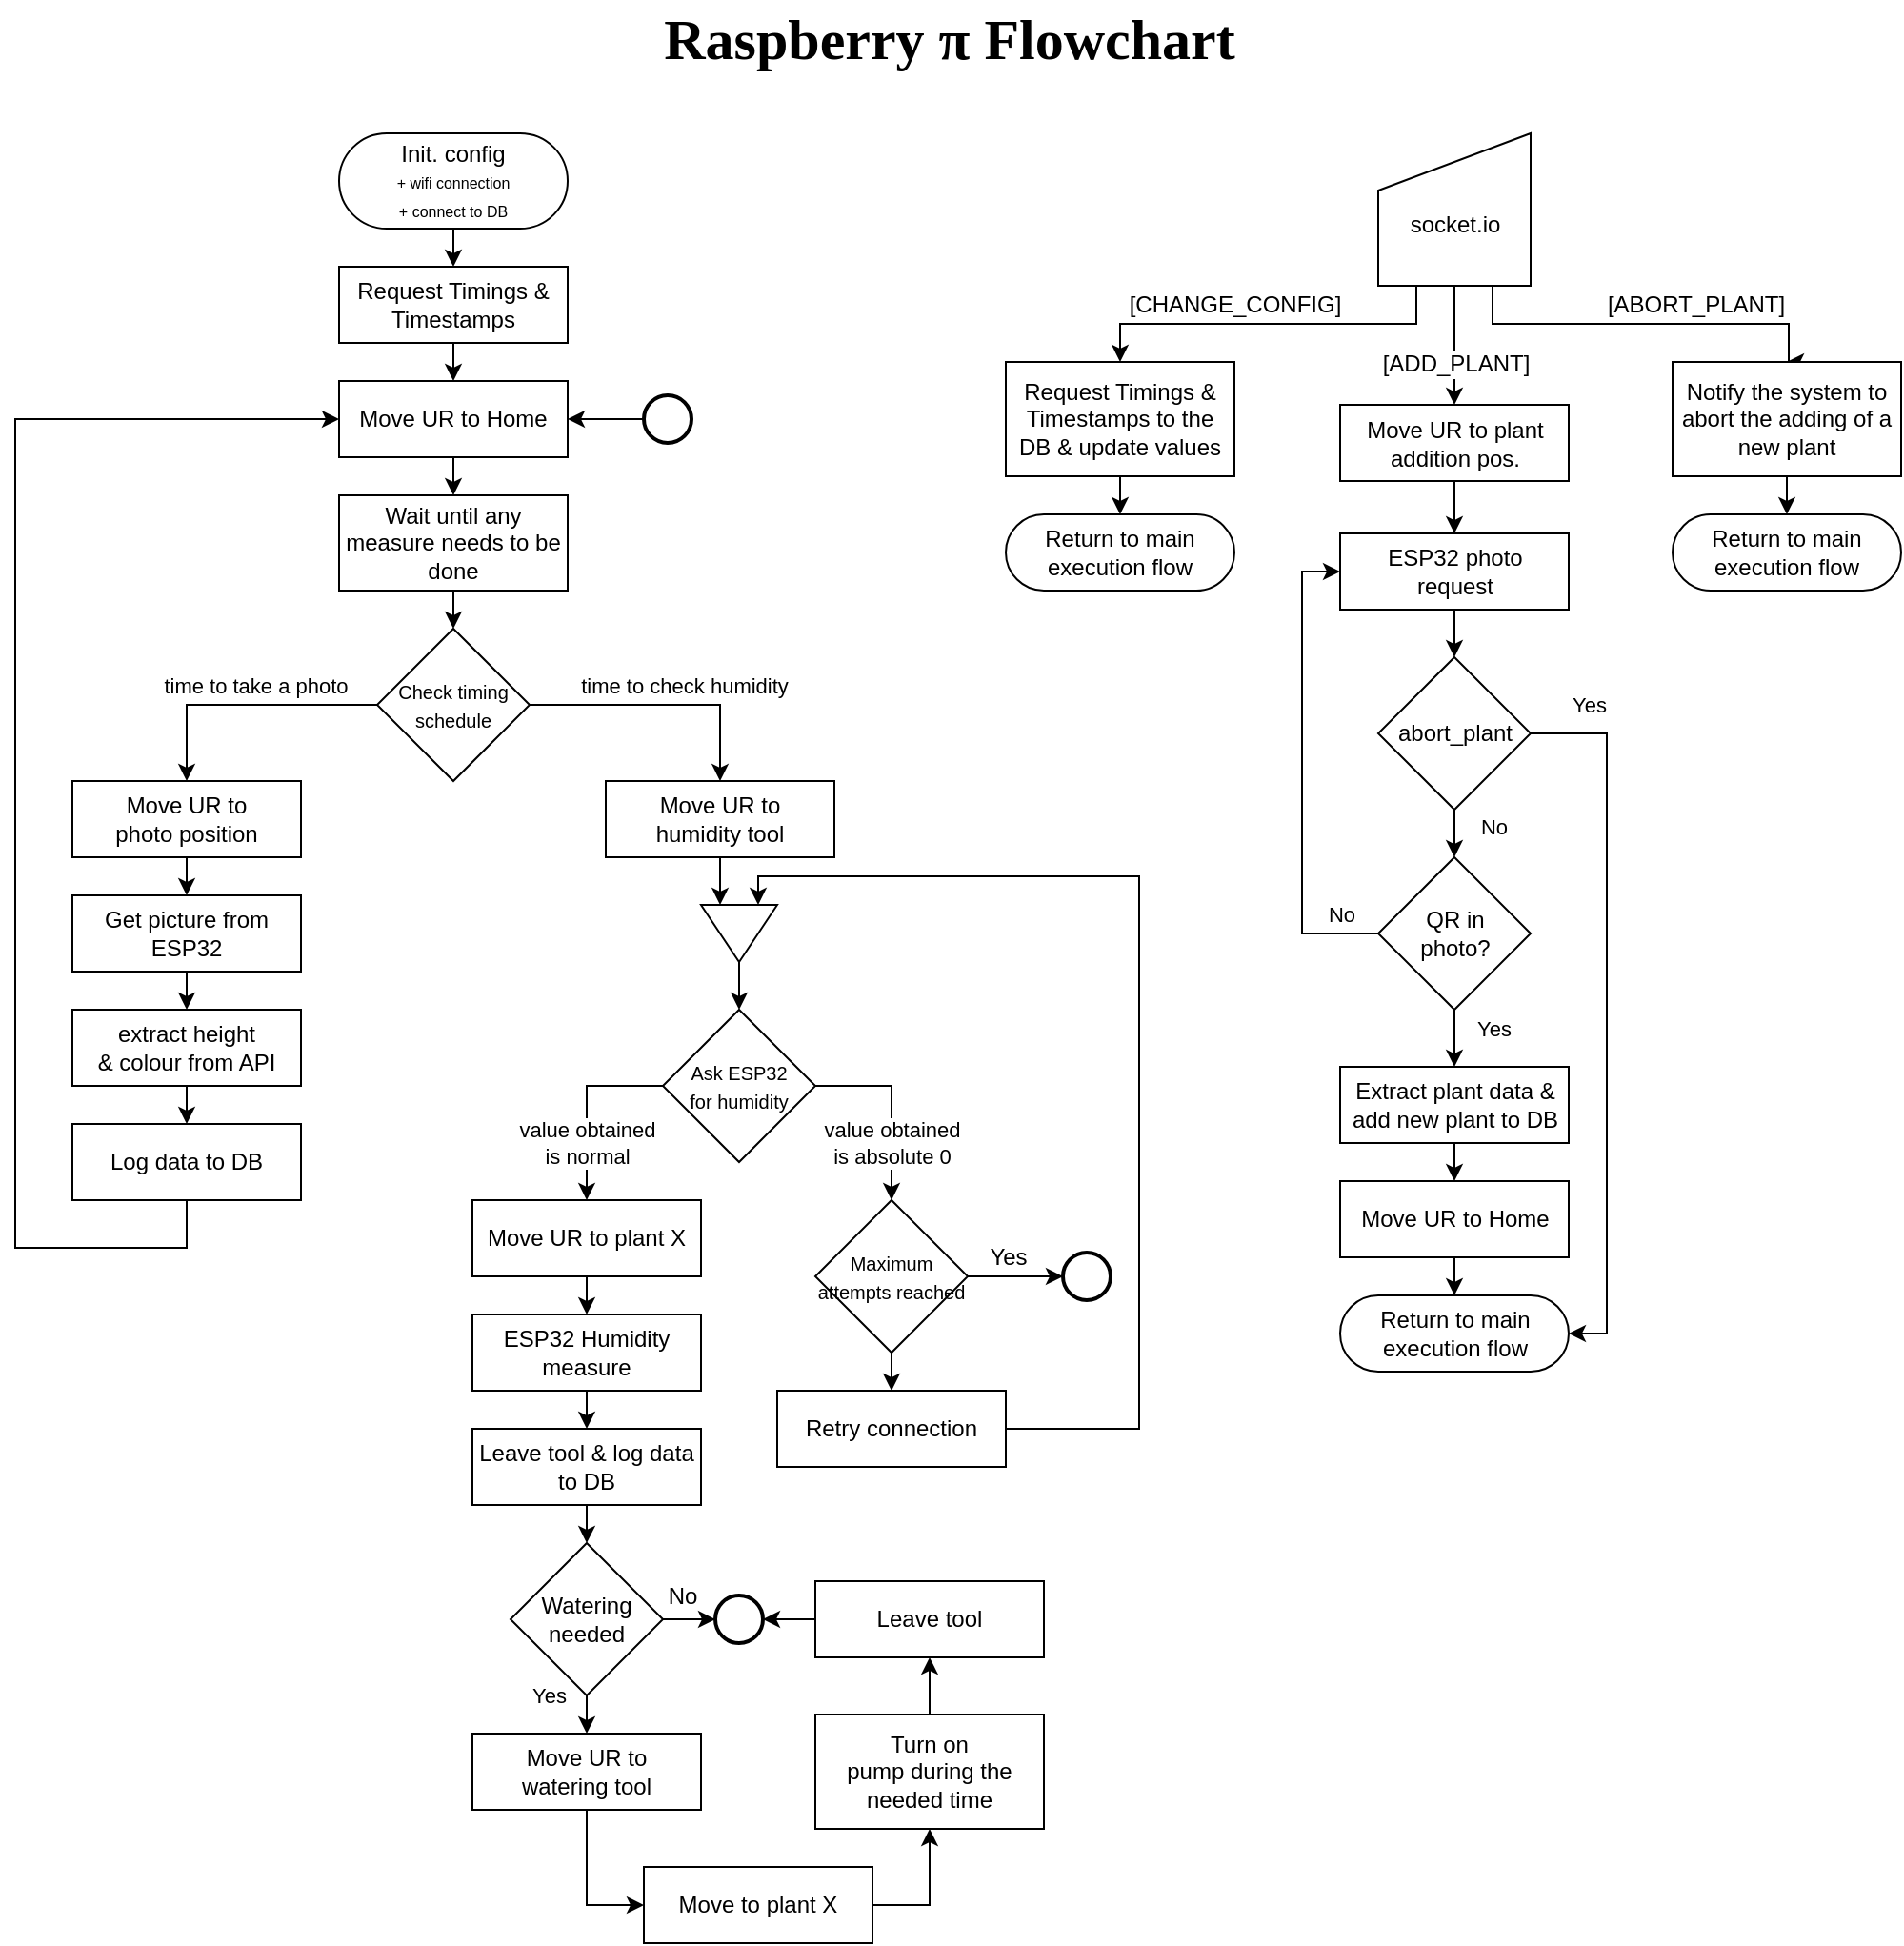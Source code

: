 <mxfile version="12.3.2" type="device" pages="1"><diagram id="sedrPphfcGuCO9MiiOXL" name="Page-1"><mxGraphModel dx="1892" dy="1450" grid="1" gridSize="10" guides="1" tooltips="1" connect="1" arrows="1" fold="1" page="1" pageScale="1" pageWidth="4681" pageHeight="3300" math="0" shadow="0"><root><mxCell id="0"/><mxCell id="1" parent="0"/><mxCell id="SXk3n7L_Yqi9NcnMHpBG-2" value="&lt;font face=&quot;Times New Roman&quot; size=&quot;1&quot;&gt;&lt;b style=&quot;font-size: 30px&quot;&gt;Raspberry π Flowchart&lt;/b&gt;&lt;/font&gt;" style="text;html=1;resizable=0;points=[];autosize=1;align=center;verticalAlign=top;spacingTop=-4;" parent="1" vertex="1"><mxGeometry x="2420" y="530" width="320" height="20" as="geometry"/></mxCell><mxCell id="SXk3n7L_Yqi9NcnMHpBG-6" style="edgeStyle=orthogonalEdgeStyle;rounded=0;orthogonalLoop=1;jettySize=auto;html=1;exitX=0.5;exitY=1;exitDx=0;exitDy=0;entryX=0.5;entryY=0;entryDx=0;entryDy=0;" parent="1" source="SXk3n7L_Yqi9NcnMHpBG-3" target="CvTrNAbBGeME1JVzAWQT-10" edge="1"><mxGeometry relative="1" as="geometry"><mxPoint x="2320" y="620" as="targetPoint"/></mxGeometry></mxCell><mxCell id="SXk3n7L_Yqi9NcnMHpBG-3" value="Init. config&lt;br style=&quot;font-size: 8px&quot;&gt;&lt;font style=&quot;font-size: 8px&quot;&gt;+ wifi connection&lt;br&gt;+ connect to DB&lt;br&gt;&lt;/font&gt;" style="rounded=1;whiteSpace=wrap;html=1;align=center;arcSize=50;" parent="1" vertex="1"><mxGeometry x="2260" y="600" width="120" height="50" as="geometry"/></mxCell><mxCell id="CvTrNAbBGeME1JVzAWQT-15" style="edgeStyle=orthogonalEdgeStyle;rounded=0;orthogonalLoop=1;jettySize=auto;html=1;exitX=0.5;exitY=1;exitDx=0;exitDy=0;entryX=0.5;entryY=0;entryDx=0;entryDy=0;" parent="1" source="CvTrNAbBGeME1JVzAWQT-10" target="CvTrNAbBGeME1JVzAWQT-58" edge="1"><mxGeometry relative="1" as="geometry"><mxPoint x="2319.724" y="740" as="targetPoint"/></mxGeometry></mxCell><mxCell id="CvTrNAbBGeME1JVzAWQT-10" value="Request Timings &amp;amp; Timestamps" style="rounded=1;whiteSpace=wrap;html=1;align=center;arcSize=0;" parent="1" vertex="1"><mxGeometry x="2260" y="670" width="120" height="40" as="geometry"/></mxCell><mxCell id="OWZBhO8L0Jb4yX_ig3eR-25" style="edgeStyle=orthogonalEdgeStyle;rounded=0;orthogonalLoop=1;jettySize=auto;html=1;exitX=0.5;exitY=1;exitDx=0;exitDy=0;entryX=0.5;entryY=0;entryDx=0;entryDy=0;" edge="1" parent="1" source="CvTrNAbBGeME1JVzAWQT-18" target="CvTrNAbBGeME1JVzAWQT-21"><mxGeometry relative="1" as="geometry"/></mxCell><mxCell id="CvTrNAbBGeME1JVzAWQT-18" value="Move UR to plant addition pos." style="rounded=1;whiteSpace=wrap;html=1;align=center;arcSize=0;" parent="1" vertex="1"><mxGeometry x="2785.5" y="742.5" width="120" height="40" as="geometry"/></mxCell><mxCell id="OWZBhO8L0Jb4yX_ig3eR-27" style="edgeStyle=orthogonalEdgeStyle;rounded=0;orthogonalLoop=1;jettySize=auto;html=1;exitX=0.5;exitY=1;exitDx=0;exitDy=0;entryX=0.5;entryY=0;entryDx=0;entryDy=0;" edge="1" parent="1" source="CvTrNAbBGeME1JVzAWQT-21" target="OWZBhO8L0Jb4yX_ig3eR-26"><mxGeometry relative="1" as="geometry"/></mxCell><mxCell id="CvTrNAbBGeME1JVzAWQT-21" value="ESP32 photo&lt;br&gt;request" style="rounded=1;whiteSpace=wrap;html=1;align=center;arcSize=0;" parent="1" vertex="1"><mxGeometry x="2785.5" y="810" width="120" height="40" as="geometry"/></mxCell><mxCell id="CvTrNAbBGeME1JVzAWQT-29" value="No" style="edgeStyle=orthogonalEdgeStyle;rounded=0;orthogonalLoop=1;jettySize=auto;html=1;exitX=0;exitY=0.5;exitDx=0;exitDy=0;entryX=0;entryY=0.5;entryDx=0;entryDy=0;" parent="1" source="OWZBhO8L0Jb4yX_ig3eR-30" target="CvTrNAbBGeME1JVzAWQT-21" edge="1"><mxGeometry x="-0.84" y="-10" relative="1" as="geometry"><mxPoint x="2785.5" y="1010" as="sourcePoint"/><mxPoint as="offset"/></mxGeometry></mxCell><mxCell id="CvTrNAbBGeME1JVzAWQT-30" value="Yes" style="edgeStyle=orthogonalEdgeStyle;rounded=0;orthogonalLoop=1;jettySize=auto;html=1;exitX=0.5;exitY=1;exitDx=0;exitDy=0;entryX=0.5;entryY=0;entryDx=0;entryDy=0;" parent="1" source="OWZBhO8L0Jb4yX_ig3eR-30" target="CvTrNAbBGeME1JVzAWQT-23" edge="1"><mxGeometry x="-0.333" y="20" relative="1" as="geometry"><mxPoint x="2845.5" y="1111.5" as="sourcePoint"/><mxPoint as="offset"/></mxGeometry></mxCell><mxCell id="CvTrNAbBGeME1JVzAWQT-31" style="edgeStyle=orthogonalEdgeStyle;rounded=0;orthogonalLoop=1;jettySize=auto;html=1;exitX=0.5;exitY=1;exitDx=0;exitDy=0;entryX=0.5;entryY=0;entryDx=0;entryDy=0;" parent="1" source="CvTrNAbBGeME1JVzAWQT-23" target="CvTrNAbBGeME1JVzAWQT-24" edge="1"><mxGeometry relative="1" as="geometry"/></mxCell><mxCell id="CvTrNAbBGeME1JVzAWQT-23" value="Extract plant data &amp;amp; add new plant to DB" style="rounded=1;whiteSpace=wrap;html=1;align=center;arcSize=0;" parent="1" vertex="1"><mxGeometry x="2785.5" y="1090" width="120" height="40" as="geometry"/></mxCell><mxCell id="OWZBhO8L0Jb4yX_ig3eR-34" style="edgeStyle=orthogonalEdgeStyle;rounded=0;orthogonalLoop=1;jettySize=auto;html=1;exitX=0.5;exitY=1;exitDx=0;exitDy=0;entryX=0.5;entryY=0;entryDx=0;entryDy=0;" edge="1" parent="1" source="CvTrNAbBGeME1JVzAWQT-24" target="OWZBhO8L0Jb4yX_ig3eR-33"><mxGeometry relative="1" as="geometry"/></mxCell><mxCell id="CvTrNAbBGeME1JVzAWQT-24" value="Move UR to Home" style="rounded=1;whiteSpace=wrap;html=1;align=center;arcSize=0;" parent="1" vertex="1"><mxGeometry x="2785.5" y="1150" width="120" height="40" as="geometry"/></mxCell><mxCell id="CvTrNAbBGeME1JVzAWQT-52" value="time to check humidity" style="edgeStyle=orthogonalEdgeStyle;rounded=0;orthogonalLoop=1;jettySize=auto;html=1;exitX=1;exitY=0.5;exitDx=0;exitDy=0;entryX=0.5;entryY=0;entryDx=0;entryDy=0;" parent="1" source="OWZBhO8L0Jb4yX_ig3eR-41" target="CvTrNAbBGeME1JVzAWQT-41" edge="1"><mxGeometry x="0.158" y="10" relative="1" as="geometry"><mxPoint as="offset"/><mxPoint x="2230" y="1100" as="sourcePoint"/></mxGeometry></mxCell><mxCell id="CvTrNAbBGeME1JVzAWQT-103" value="time to take a photo" style="edgeStyle=orthogonalEdgeStyle;rounded=0;orthogonalLoop=1;jettySize=auto;html=1;exitX=0;exitY=0.5;exitDx=0;exitDy=0;entryX=0.5;entryY=0;entryDx=0;entryDy=0;" parent="1" source="OWZBhO8L0Jb4yX_ig3eR-41" target="CvTrNAbBGeME1JVzAWQT-102" edge="1"><mxGeometry x="-0.079" y="-10" relative="1" as="geometry"><mxPoint as="offset"/><mxPoint x="2170" y="1100" as="sourcePoint"/></mxGeometry></mxCell><mxCell id="OWZBhO8L0Jb4yX_ig3eR-62" style="edgeStyle=orthogonalEdgeStyle;rounded=0;orthogonalLoop=1;jettySize=auto;html=1;exitX=0.5;exitY=1;exitDx=0;exitDy=0;entryX=0;entryY=0.75;entryDx=0;entryDy=0;" edge="1" parent="1" source="CvTrNAbBGeME1JVzAWQT-41" target="OWZBhO8L0Jb4yX_ig3eR-61"><mxGeometry relative="1" as="geometry"/></mxCell><mxCell id="CvTrNAbBGeME1JVzAWQT-41" value="Move UR to&lt;br&gt;humidity tool" style="rounded=1;whiteSpace=wrap;html=1;align=center;arcSize=0;" parent="1" vertex="1"><mxGeometry x="2400" y="940" width="120" height="40" as="geometry"/></mxCell><mxCell id="CvTrNAbBGeME1JVzAWQT-45" value="value obtained&lt;br&gt;is absolute 0" style="edgeStyle=orthogonalEdgeStyle;rounded=0;orthogonalLoop=1;jettySize=auto;html=1;exitX=1;exitY=0.5;exitDx=0;exitDy=0;entryX=0.5;entryY=0;entryDx=0;entryDy=0;" parent="1" source="OWZBhO8L0Jb4yX_ig3eR-49" target="OWZBhO8L0Jb4yX_ig3eR-51" edge="1"><mxGeometry x="0.4" relative="1" as="geometry"><mxPoint x="2530" y="1210" as="sourcePoint"/><mxPoint x="2550" y="1180" as="targetPoint"/><mxPoint as="offset"/></mxGeometry></mxCell><mxCell id="CvTrNAbBGeME1JVzAWQT-67" value="value obtained&lt;br&gt;is normal" style="edgeStyle=orthogonalEdgeStyle;rounded=0;orthogonalLoop=1;jettySize=auto;html=1;entryX=0.5;entryY=0;entryDx=0;entryDy=0;exitX=0;exitY=0.5;exitDx=0;exitDy=0;" parent="1" source="OWZBhO8L0Jb4yX_ig3eR-49" target="CvTrNAbBGeME1JVzAWQT-57" edge="1"><mxGeometry x="0.4" relative="1" as="geometry"><mxPoint x="2370" y="1120" as="sourcePoint"/><mxPoint as="offset"/></mxGeometry></mxCell><mxCell id="CvTrNAbBGeME1JVzAWQT-69" style="edgeStyle=orthogonalEdgeStyle;rounded=0;orthogonalLoop=1;jettySize=auto;html=1;exitX=0.5;exitY=1;exitDx=0;exitDy=0;entryX=0.5;entryY=0;entryDx=0;entryDy=0;" parent="1" source="CvTrNAbBGeME1JVzAWQT-57" target="CvTrNAbBGeME1JVzAWQT-68" edge="1"><mxGeometry relative="1" as="geometry"/></mxCell><mxCell id="CvTrNAbBGeME1JVzAWQT-57" value="Move UR to plant X" style="rounded=1;whiteSpace=wrap;html=1;align=center;arcSize=0;" parent="1" vertex="1"><mxGeometry x="2330" y="1160" width="120" height="40" as="geometry"/></mxCell><mxCell id="OWZBhO8L0Jb4yX_ig3eR-20" style="edgeStyle=orthogonalEdgeStyle;rounded=0;orthogonalLoop=1;jettySize=auto;html=1;exitX=0.5;exitY=1;exitDx=0;exitDy=0;entryX=0.5;entryY=0;entryDx=0;entryDy=0;" edge="1" parent="1" source="CvTrNAbBGeME1JVzAWQT-58" target="OWZBhO8L0Jb4yX_ig3eR-19"><mxGeometry relative="1" as="geometry"/></mxCell><mxCell id="CvTrNAbBGeME1JVzAWQT-58" value="Move UR to Home" style="rounded=1;whiteSpace=wrap;html=1;align=center;arcSize=0;" parent="1" vertex="1"><mxGeometry x="2260" y="730" width="120" height="40" as="geometry"/></mxCell><mxCell id="CvTrNAbBGeME1JVzAWQT-65" style="edgeStyle=orthogonalEdgeStyle;rounded=0;orthogonalLoop=1;jettySize=auto;html=1;exitX=0;exitY=0.5;exitDx=0;exitDy=0;entryX=1;entryY=0.5;entryDx=0;entryDy=0;" parent="1" source="CvTrNAbBGeME1JVzAWQT-85" target="CvTrNAbBGeME1JVzAWQT-58" edge="1"><mxGeometry relative="1" as="geometry"><mxPoint x="2419.941" y="749.941" as="sourcePoint"/></mxGeometry></mxCell><mxCell id="CvTrNAbBGeME1JVzAWQT-71" style="edgeStyle=orthogonalEdgeStyle;rounded=0;orthogonalLoop=1;jettySize=auto;html=1;exitX=0.5;exitY=1;exitDx=0;exitDy=0;entryX=0.5;entryY=0;entryDx=0;entryDy=0;" parent="1" source="CvTrNAbBGeME1JVzAWQT-68" target="CvTrNAbBGeME1JVzAWQT-70" edge="1"><mxGeometry relative="1" as="geometry"/></mxCell><mxCell id="CvTrNAbBGeME1JVzAWQT-68" value="ESP32 Humidity measure" style="rounded=1;whiteSpace=wrap;html=1;align=center;arcSize=0;" parent="1" vertex="1"><mxGeometry x="2330" y="1220" width="120" height="40" as="geometry"/></mxCell><mxCell id="CvTrNAbBGeME1JVzAWQT-73" style="edgeStyle=orthogonalEdgeStyle;rounded=0;orthogonalLoop=1;jettySize=auto;html=1;exitX=0.5;exitY=1;exitDx=0;exitDy=0;entryX=0.5;entryY=0;entryDx=0;entryDy=0;" parent="1" source="CvTrNAbBGeME1JVzAWQT-70" target="OWZBhO8L0Jb4yX_ig3eR-67" edge="1"><mxGeometry relative="1" as="geometry"><mxPoint x="2390" y="1340" as="targetPoint"/><Array as="points"><mxPoint x="2390" y="1340"/><mxPoint x="2390" y="1340"/></Array></mxGeometry></mxCell><mxCell id="CvTrNAbBGeME1JVzAWQT-70" value="Leave tool &amp;amp; log data to DB" style="rounded=1;whiteSpace=wrap;html=1;align=center;arcSize=0;" parent="1" vertex="1"><mxGeometry x="2330" y="1280" width="120" height="40" as="geometry"/></mxCell><mxCell id="CvTrNAbBGeME1JVzAWQT-85" value="" style="ellipse;whiteSpace=wrap;html=1;aspect=fixed;fillColor=#FFFFFF;strokeColor=#000000;fontColor=#333333;gradientColor=none;strokeWidth=2;" parent="1" vertex="1"><mxGeometry x="2420" y="737.5" width="25" height="25" as="geometry"/></mxCell><mxCell id="CvTrNAbBGeME1JVzAWQT-93" style="edgeStyle=orthogonalEdgeStyle;rounded=0;orthogonalLoop=1;jettySize=auto;html=1;exitX=0.5;exitY=1;exitDx=0;exitDy=0;entryX=0;entryY=0.5;entryDx=0;entryDy=0;" parent="1" source="CvTrNAbBGeME1JVzAWQT-90" target="CvTrNAbBGeME1JVzAWQT-92" edge="1"><mxGeometry relative="1" as="geometry"/></mxCell><mxCell id="CvTrNAbBGeME1JVzAWQT-90" value="Move UR to&lt;br&gt;watering tool" style="rounded=1;whiteSpace=wrap;html=1;align=center;arcSize=0;" parent="1" vertex="1"><mxGeometry x="2330" y="1440" width="120" height="40" as="geometry"/></mxCell><mxCell id="CvTrNAbBGeME1JVzAWQT-95" style="edgeStyle=orthogonalEdgeStyle;rounded=0;orthogonalLoop=1;jettySize=auto;html=1;exitX=1;exitY=0.5;exitDx=0;exitDy=0;entryX=0.5;entryY=1;entryDx=0;entryDy=0;" parent="1" source="CvTrNAbBGeME1JVzAWQT-92" target="CvTrNAbBGeME1JVzAWQT-94" edge="1"><mxGeometry relative="1" as="geometry"><mxPoint x="2530" y="1530" as="sourcePoint"/><Array as="points"><mxPoint x="2570" y="1530"/></Array></mxGeometry></mxCell><mxCell id="CvTrNAbBGeME1JVzAWQT-92" value="Move to plant X" style="rounded=1;whiteSpace=wrap;html=1;align=center;arcSize=0;" parent="1" vertex="1"><mxGeometry x="2420" y="1510" width="120" height="40" as="geometry"/></mxCell><mxCell id="CvTrNAbBGeME1JVzAWQT-98" value="" style="edgeStyle=orthogonalEdgeStyle;rounded=0;orthogonalLoop=1;jettySize=auto;html=1;exitX=0.5;exitY=0;exitDx=0;exitDy=0;entryX=0.5;entryY=1;entryDx=0;entryDy=0;" parent="1" source="CvTrNAbBGeME1JVzAWQT-94" target="CvTrNAbBGeME1JVzAWQT-99" edge="1"><mxGeometry relative="1" as="geometry"><mxPoint x="2610" y="1400" as="targetPoint"/></mxGeometry></mxCell><mxCell id="CvTrNAbBGeME1JVzAWQT-94" value="Turn on&lt;br&gt;pump during the needed time" style="rounded=1;whiteSpace=wrap;html=1;align=center;arcSize=0;" parent="1" vertex="1"><mxGeometry x="2510" y="1430" width="120" height="60" as="geometry"/></mxCell><mxCell id="OWZBhO8L0Jb4yX_ig3eR-72" style="edgeStyle=orthogonalEdgeStyle;rounded=0;orthogonalLoop=1;jettySize=auto;html=1;exitX=0;exitY=0.5;exitDx=0;exitDy=0;entryX=1;entryY=0.5;entryDx=0;entryDy=0;" edge="1" parent="1" source="CvTrNAbBGeME1JVzAWQT-99" target="OWZBhO8L0Jb4yX_ig3eR-70"><mxGeometry relative="1" as="geometry"/></mxCell><mxCell id="CvTrNAbBGeME1JVzAWQT-99" value="Leave tool" style="rounded=1;whiteSpace=wrap;html=1;align=center;arcSize=0;" parent="1" vertex="1"><mxGeometry x="2510" y="1360" width="120" height="40" as="geometry"/></mxCell><mxCell id="CvTrNAbBGeME1JVzAWQT-105" style="edgeStyle=orthogonalEdgeStyle;rounded=0;orthogonalLoop=1;jettySize=auto;html=1;exitX=0.5;exitY=1;exitDx=0;exitDy=0;entryX=0.5;entryY=0;entryDx=0;entryDy=0;" parent="1" source="CvTrNAbBGeME1JVzAWQT-102" target="CvTrNAbBGeME1JVzAWQT-104" edge="1"><mxGeometry relative="1" as="geometry"/></mxCell><mxCell id="CvTrNAbBGeME1JVzAWQT-102" value="Move UR to&lt;br&gt;photo position" style="rounded=1;whiteSpace=wrap;html=1;align=center;arcSize=0;" parent="1" vertex="1"><mxGeometry x="2120" y="940" width="120" height="40" as="geometry"/></mxCell><mxCell id="CvTrNAbBGeME1JVzAWQT-107" style="edgeStyle=orthogonalEdgeStyle;rounded=0;orthogonalLoop=1;jettySize=auto;html=1;exitX=0.5;exitY=1;exitDx=0;exitDy=0;entryX=0.5;entryY=0;entryDx=0;entryDy=0;" parent="1" source="CvTrNAbBGeME1JVzAWQT-104" target="CvTrNAbBGeME1JVzAWQT-108" edge="1"><mxGeometry relative="1" as="geometry"><mxPoint x="2180.5" y="1060" as="targetPoint"/></mxGeometry></mxCell><mxCell id="CvTrNAbBGeME1JVzAWQT-104" value="Get picture from ESP32" style="rounded=1;whiteSpace=wrap;html=1;align=center;arcSize=0;" parent="1" vertex="1"><mxGeometry x="2120" y="1000" width="120" height="40" as="geometry"/></mxCell><mxCell id="CvTrNAbBGeME1JVzAWQT-112" style="edgeStyle=orthogonalEdgeStyle;rounded=0;orthogonalLoop=1;jettySize=auto;html=1;exitX=0.5;exitY=1;exitDx=0;exitDy=0;entryX=0.5;entryY=0;entryDx=0;entryDy=0;" parent="1" source="CvTrNAbBGeME1JVzAWQT-108" target="CvTrNAbBGeME1JVzAWQT-114" edge="1"><mxGeometry relative="1" as="geometry"><mxPoint x="2180.5" y="1120" as="targetPoint"/></mxGeometry></mxCell><mxCell id="CvTrNAbBGeME1JVzAWQT-108" value="extract height&lt;br&gt;&amp;amp; colour from API" style="rounded=1;whiteSpace=wrap;html=1;align=center;arcSize=0;" parent="1" vertex="1"><mxGeometry x="2120" y="1060" width="120" height="40" as="geometry"/></mxCell><mxCell id="CvTrNAbBGeME1JVzAWQT-117" style="edgeStyle=orthogonalEdgeStyle;rounded=0;orthogonalLoop=1;jettySize=auto;html=1;exitX=0.5;exitY=1;exitDx=0;exitDy=0;entryX=0;entryY=0.5;entryDx=0;entryDy=0;" parent="1" source="CvTrNAbBGeME1JVzAWQT-114" target="CvTrNAbBGeME1JVzAWQT-58" edge="1"><mxGeometry relative="1" as="geometry"><mxPoint x="2173" y="1185" as="targetPoint"/><Array as="points"><mxPoint x="2180" y="1185"/><mxPoint x="2090" y="1185"/><mxPoint x="2090" y="750"/></Array></mxGeometry></mxCell><mxCell id="CvTrNAbBGeME1JVzAWQT-114" value="Log data to DB" style="rounded=1;whiteSpace=wrap;html=1;align=center;arcSize=0;" parent="1" vertex="1"><mxGeometry x="2120" y="1120" width="120" height="40" as="geometry"/></mxCell><mxCell id="OWZBhO8L0Jb4yX_ig3eR-7" style="edgeStyle=orthogonalEdgeStyle;rounded=0;orthogonalLoop=1;jettySize=auto;html=1;exitX=0.5;exitY=1;exitDx=0;exitDy=0;entryX=0.5;entryY=0;entryDx=0;entryDy=0;" edge="1" parent="1" source="OWZBhO8L0Jb4yX_ig3eR-10" target="CvTrNAbBGeME1JVzAWQT-18"><mxGeometry relative="1" as="geometry"><mxPoint x="2946.643" y="680.214" as="sourcePoint"/><mxPoint x="2820.5" y="760.5" as="targetPoint"/><Array as="points"><mxPoint x="2845" y="680"/></Array></mxGeometry></mxCell><mxCell id="OWZBhO8L0Jb4yX_ig3eR-8" value="[ADD_PLANT]" style="text;html=1;align=center;verticalAlign=middle;resizable=0;points=[];;labelBackgroundColor=#ffffff;" vertex="1" connectable="0" parent="OWZBhO8L0Jb4yX_ig3eR-7"><mxGeometry x="-0.523" relative="1" as="geometry"><mxPoint x="0.5" y="26" as="offset"/></mxGeometry></mxCell><mxCell id="OWZBhO8L0Jb4yX_ig3eR-11" style="edgeStyle=orthogonalEdgeStyle;rounded=0;orthogonalLoop=1;jettySize=auto;html=1;entryX=0.5;entryY=0;entryDx=0;entryDy=0;exitX=0.25;exitY=1;exitDx=0;exitDy=0;" edge="1" parent="1" source="OWZBhO8L0Jb4yX_ig3eR-10" target="OWZBhO8L0Jb4yX_ig3eR-21"><mxGeometry relative="1" as="geometry"><mxPoint x="2800" y="700" as="sourcePoint"/><mxPoint x="2700.5" y="720.5" as="targetPoint"/><Array as="points"><mxPoint x="2826" y="700"/><mxPoint x="2670" y="700"/></Array></mxGeometry></mxCell><mxCell id="OWZBhO8L0Jb4yX_ig3eR-13" value="&lt;font style=&quot;font-size: 12px&quot;&gt;[CHANGE_CONFIG]&lt;/font&gt;" style="text;html=1;align=center;verticalAlign=middle;resizable=0;points=[];;labelBackgroundColor=#ffffff;" vertex="1" connectable="0" parent="OWZBhO8L0Jb4yX_ig3eR-11"><mxGeometry x="0.159" y="5" relative="1" as="geometry"><mxPoint x="-2" y="-15.5" as="offset"/></mxGeometry></mxCell><mxCell id="OWZBhO8L0Jb4yX_ig3eR-38" style="edgeStyle=orthogonalEdgeStyle;rounded=0;orthogonalLoop=1;jettySize=auto;html=1;exitX=0.75;exitY=1;exitDx=0;exitDy=0;entryX=0.5;entryY=0;entryDx=0;entryDy=0;" edge="1" parent="1" source="OWZBhO8L0Jb4yX_ig3eR-10" target="OWZBhO8L0Jb4yX_ig3eR-36"><mxGeometry relative="1" as="geometry"><mxPoint x="2966.643" y="680.214" as="sourcePoint"/><Array as="points"><mxPoint x="2866" y="700"/><mxPoint x="3021" y="700"/></Array></mxGeometry></mxCell><mxCell id="OWZBhO8L0Jb4yX_ig3eR-39" value="[ABORT_PLANT]" style="text;html=1;align=center;verticalAlign=middle;resizable=0;points=[];;labelBackgroundColor=#ffffff;" vertex="1" connectable="0" parent="OWZBhO8L0Jb4yX_ig3eR-38"><mxGeometry x="0.433" y="-1" relative="1" as="geometry"><mxPoint x="-15" y="-11.5" as="offset"/></mxGeometry></mxCell><mxCell id="OWZBhO8L0Jb4yX_ig3eR-10" value="&lt;br&gt;socket.io" style="shape=manualInput;whiteSpace=wrap;html=1;" vertex="1" parent="1"><mxGeometry x="2805.5" y="600" width="80" height="80" as="geometry"/></mxCell><mxCell id="OWZBhO8L0Jb4yX_ig3eR-48" style="edgeStyle=orthogonalEdgeStyle;rounded=0;orthogonalLoop=1;jettySize=auto;html=1;exitX=0.5;exitY=1;exitDx=0;exitDy=0;entryX=0.5;entryY=0;entryDx=0;entryDy=0;" edge="1" parent="1" source="OWZBhO8L0Jb4yX_ig3eR-19" target="OWZBhO8L0Jb4yX_ig3eR-41"><mxGeometry relative="1" as="geometry"/></mxCell><mxCell id="OWZBhO8L0Jb4yX_ig3eR-19" value="Wait until any measure needs to be done" style="rounded=1;whiteSpace=wrap;html=1;align=center;arcSize=0;" vertex="1" parent="1"><mxGeometry x="2260" y="790" width="120" height="50" as="geometry"/></mxCell><mxCell id="OWZBhO8L0Jb4yX_ig3eR-24" style="edgeStyle=orthogonalEdgeStyle;rounded=0;orthogonalLoop=1;jettySize=auto;html=1;exitX=0.5;exitY=1;exitDx=0;exitDy=0;entryX=0.5;entryY=0;entryDx=0;entryDy=0;" edge="1" parent="1" source="OWZBhO8L0Jb4yX_ig3eR-21" target="OWZBhO8L0Jb4yX_ig3eR-23"><mxGeometry relative="1" as="geometry"/></mxCell><mxCell id="OWZBhO8L0Jb4yX_ig3eR-21" value="Request Timings &amp;amp; Timestamps to the DB &amp;amp; update values" style="rounded=1;whiteSpace=wrap;html=1;align=center;arcSize=0;" vertex="1" parent="1"><mxGeometry x="2610" y="720" width="120" height="60" as="geometry"/></mxCell><mxCell id="OWZBhO8L0Jb4yX_ig3eR-23" value="Return to main&lt;br&gt;execution flow" style="rounded=1;whiteSpace=wrap;html=1;align=center;arcSize=50;" vertex="1" parent="1"><mxGeometry x="2610" y="800" width="120" height="40" as="geometry"/></mxCell><mxCell id="OWZBhO8L0Jb4yX_ig3eR-28" value="Yes" style="edgeStyle=orthogonalEdgeStyle;rounded=0;orthogonalLoop=1;jettySize=auto;html=1;exitX=1;exitY=0.5;exitDx=0;exitDy=0;entryX=1;entryY=0.5;entryDx=0;entryDy=0;" edge="1" parent="1" source="OWZBhO8L0Jb4yX_ig3eR-26" target="OWZBhO8L0Jb4yX_ig3eR-33"><mxGeometry x="-0.84" y="15" relative="1" as="geometry"><mxPoint x="2948.5" y="1109" as="targetPoint"/><Array as="points"><mxPoint x="2925.5" y="915"/><mxPoint x="2925.5" y="1230"/></Array><mxPoint as="offset"/></mxGeometry></mxCell><mxCell id="OWZBhO8L0Jb4yX_ig3eR-29" value="No" style="edgeStyle=orthogonalEdgeStyle;rounded=0;orthogonalLoop=1;jettySize=auto;html=1;exitX=0.5;exitY=1;exitDx=0;exitDy=0;entryX=0.5;entryY=0;entryDx=0;entryDy=0;" edge="1" parent="1" source="OWZBhO8L0Jb4yX_ig3eR-26" target="OWZBhO8L0Jb4yX_ig3eR-30"><mxGeometry x="-0.333" y="20" relative="1" as="geometry"><mxPoint x="2845.5" y="990" as="targetPoint"/><mxPoint as="offset"/></mxGeometry></mxCell><mxCell id="OWZBhO8L0Jb4yX_ig3eR-26" value="abort_plant" style="rhombus;whiteSpace=wrap;html=1;" vertex="1" parent="1"><mxGeometry x="2805.5" y="875" width="80" height="80" as="geometry"/></mxCell><mxCell id="OWZBhO8L0Jb4yX_ig3eR-30" value="QR in&lt;br&gt;photo?" style="rhombus;whiteSpace=wrap;html=1;" vertex="1" parent="1"><mxGeometry x="2805.5" y="980" width="80" height="80" as="geometry"/></mxCell><mxCell id="OWZBhO8L0Jb4yX_ig3eR-33" value="Return to main&lt;br&gt;execution flow" style="rounded=1;whiteSpace=wrap;html=1;align=center;arcSize=50;" vertex="1" parent="1"><mxGeometry x="2785.5" y="1210" width="120" height="40" as="geometry"/></mxCell><mxCell id="OWZBhO8L0Jb4yX_ig3eR-35" style="edgeStyle=orthogonalEdgeStyle;rounded=0;orthogonalLoop=1;jettySize=auto;html=1;exitX=0.5;exitY=1;exitDx=0;exitDy=0;entryX=0.5;entryY=0;entryDx=0;entryDy=0;" edge="1" parent="1" source="OWZBhO8L0Jb4yX_ig3eR-36" target="OWZBhO8L0Jb4yX_ig3eR-37"><mxGeometry relative="1" as="geometry"/></mxCell><mxCell id="OWZBhO8L0Jb4yX_ig3eR-36" value="Notify the system to abort the adding of a new plant" style="rounded=1;whiteSpace=wrap;html=1;align=center;arcSize=0;" vertex="1" parent="1"><mxGeometry x="2960" y="720" width="120" height="60" as="geometry"/></mxCell><mxCell id="OWZBhO8L0Jb4yX_ig3eR-37" value="Return to main&lt;br&gt;execution flow" style="rounded=1;whiteSpace=wrap;html=1;align=center;arcSize=50;" vertex="1" parent="1"><mxGeometry x="2960" y="800" width="120" height="40" as="geometry"/></mxCell><mxCell id="OWZBhO8L0Jb4yX_ig3eR-41" value="&lt;font style=&quot;font-size: 10px&quot;&gt;Check timing schedule&lt;/font&gt;" style="rhombus;whiteSpace=wrap;html=1;" vertex="1" parent="1"><mxGeometry x="2280" y="860" width="80" height="80" as="geometry"/></mxCell><mxCell id="OWZBhO8L0Jb4yX_ig3eR-49" value="&lt;font style=&quot;font-size: 10px&quot;&gt;Ask ESP32&lt;br&gt;for humidity&lt;/font&gt;" style="rhombus;whiteSpace=wrap;html=1;" vertex="1" parent="1"><mxGeometry x="2430" y="1060" width="80" height="80" as="geometry"/></mxCell><mxCell id="OWZBhO8L0Jb4yX_ig3eR-64" style="edgeStyle=orthogonalEdgeStyle;rounded=0;orthogonalLoop=1;jettySize=auto;html=1;exitX=0.5;exitY=1;exitDx=0;exitDy=0;entryX=0.5;entryY=0;entryDx=0;entryDy=0;" edge="1" parent="1" source="OWZBhO8L0Jb4yX_ig3eR-51" target="OWZBhO8L0Jb4yX_ig3eR-60"><mxGeometry relative="1" as="geometry"/></mxCell><mxCell id="OWZBhO8L0Jb4yX_ig3eR-51" value="&lt;span style=&quot;font-size: 10px&quot;&gt;Maximum attempts reached&lt;/span&gt;" style="rhombus;whiteSpace=wrap;html=1;" vertex="1" parent="1"><mxGeometry x="2510" y="1160" width="80" height="80" as="geometry"/></mxCell><mxCell id="OWZBhO8L0Jb4yX_ig3eR-53" style="edgeStyle=orthogonalEdgeStyle;rounded=0;orthogonalLoop=1;jettySize=auto;html=1;exitX=1;exitY=0.5;exitDx=0;exitDy=0;entryX=0;entryY=0.5;entryDx=0;entryDy=0;" edge="1" parent="1" source="OWZBhO8L0Jb4yX_ig3eR-51" target="OWZBhO8L0Jb4yX_ig3eR-54"><mxGeometry relative="1" as="geometry"><mxPoint x="2659.941" y="1172.441" as="sourcePoint"/><mxPoint x="2620" y="1172.5" as="targetPoint"/></mxGeometry></mxCell><mxCell id="OWZBhO8L0Jb4yX_ig3eR-57" value="Yes" style="text;html=1;align=center;verticalAlign=middle;resizable=0;points=[];;labelBackgroundColor=#ffffff;" vertex="1" connectable="0" parent="OWZBhO8L0Jb4yX_ig3eR-53"><mxGeometry x="-0.15" y="2" relative="1" as="geometry"><mxPoint x="-1" y="-8" as="offset"/></mxGeometry></mxCell><mxCell id="OWZBhO8L0Jb4yX_ig3eR-54" value="" style="ellipse;whiteSpace=wrap;html=1;aspect=fixed;fillColor=#FFFFFF;strokeColor=#000000;fontColor=#333333;gradientColor=none;strokeWidth=2;" vertex="1" parent="1"><mxGeometry x="2640" y="1187.5" width="25" height="25" as="geometry"/></mxCell><mxCell id="OWZBhO8L0Jb4yX_ig3eR-65" style="edgeStyle=orthogonalEdgeStyle;rounded=0;orthogonalLoop=1;jettySize=auto;html=1;exitX=1;exitY=0.5;exitDx=0;exitDy=0;entryX=0;entryY=0.25;entryDx=0;entryDy=0;" edge="1" parent="1" source="OWZBhO8L0Jb4yX_ig3eR-60" target="OWZBhO8L0Jb4yX_ig3eR-61"><mxGeometry relative="1" as="geometry"><Array as="points"><mxPoint x="2680" y="1280"/><mxPoint x="2680" y="990"/><mxPoint x="2480" y="990"/></Array></mxGeometry></mxCell><mxCell id="OWZBhO8L0Jb4yX_ig3eR-60" value="Retry connection" style="rounded=1;whiteSpace=wrap;html=1;align=center;arcSize=0;" vertex="1" parent="1"><mxGeometry x="2490" y="1260" width="120" height="40" as="geometry"/></mxCell><mxCell id="OWZBhO8L0Jb4yX_ig3eR-63" style="edgeStyle=orthogonalEdgeStyle;rounded=0;orthogonalLoop=1;jettySize=auto;html=1;exitX=1;exitY=0.5;exitDx=0;exitDy=0;entryX=0.5;entryY=0;entryDx=0;entryDy=0;" edge="1" parent="1" source="OWZBhO8L0Jb4yX_ig3eR-61" target="OWZBhO8L0Jb4yX_ig3eR-49"><mxGeometry relative="1" as="geometry"/></mxCell><mxCell id="OWZBhO8L0Jb4yX_ig3eR-61" value="" style="triangle;whiteSpace=wrap;html=1;rotation=90;" vertex="1" parent="1"><mxGeometry x="2455" y="1000" width="30" height="40" as="geometry"/></mxCell><mxCell id="OWZBhO8L0Jb4yX_ig3eR-71" value="Yes" style="edgeStyle=orthogonalEdgeStyle;rounded=0;orthogonalLoop=1;jettySize=auto;html=1;exitX=0.5;exitY=1;exitDx=0;exitDy=0;entryX=0.5;entryY=0;entryDx=0;entryDy=0;" edge="1" parent="1" source="OWZBhO8L0Jb4yX_ig3eR-67" target="CvTrNAbBGeME1JVzAWQT-90"><mxGeometry x="-1" y="-20" relative="1" as="geometry"><mxPoint as="offset"/></mxGeometry></mxCell><mxCell id="OWZBhO8L0Jb4yX_ig3eR-67" value="Watering needed" style="rhombus;whiteSpace=wrap;html=1;" vertex="1" parent="1"><mxGeometry x="2350" y="1340" width="80" height="80" as="geometry"/></mxCell><mxCell id="OWZBhO8L0Jb4yX_ig3eR-68" style="edgeStyle=orthogonalEdgeStyle;rounded=0;orthogonalLoop=1;jettySize=auto;html=1;exitX=1;exitY=0.5;exitDx=0;exitDy=0;entryX=0;entryY=0.5;entryDx=0;entryDy=0;" edge="1" parent="1" target="OWZBhO8L0Jb4yX_ig3eR-70" source="OWZBhO8L0Jb4yX_ig3eR-67"><mxGeometry relative="1" as="geometry"><mxPoint x="2435" y="1380" as="sourcePoint"/><mxPoint x="2465" y="1352.5" as="targetPoint"/></mxGeometry></mxCell><mxCell id="OWZBhO8L0Jb4yX_ig3eR-69" value="No" style="text;html=1;align=center;verticalAlign=middle;resizable=0;points=[];;labelBackgroundColor=#ffffff;" vertex="1" connectable="0" parent="OWZBhO8L0Jb4yX_ig3eR-68"><mxGeometry x="-0.15" y="2" relative="1" as="geometry"><mxPoint x="-2" y="-10.5" as="offset"/></mxGeometry></mxCell><mxCell id="OWZBhO8L0Jb4yX_ig3eR-70" value="" style="ellipse;whiteSpace=wrap;html=1;aspect=fixed;fillColor=#FFFFFF;strokeColor=#000000;fontColor=#333333;gradientColor=none;strokeWidth=2;" vertex="1" parent="1"><mxGeometry x="2457.5" y="1367.5" width="25" height="25" as="geometry"/></mxCell></root></mxGraphModel></diagram></mxfile>